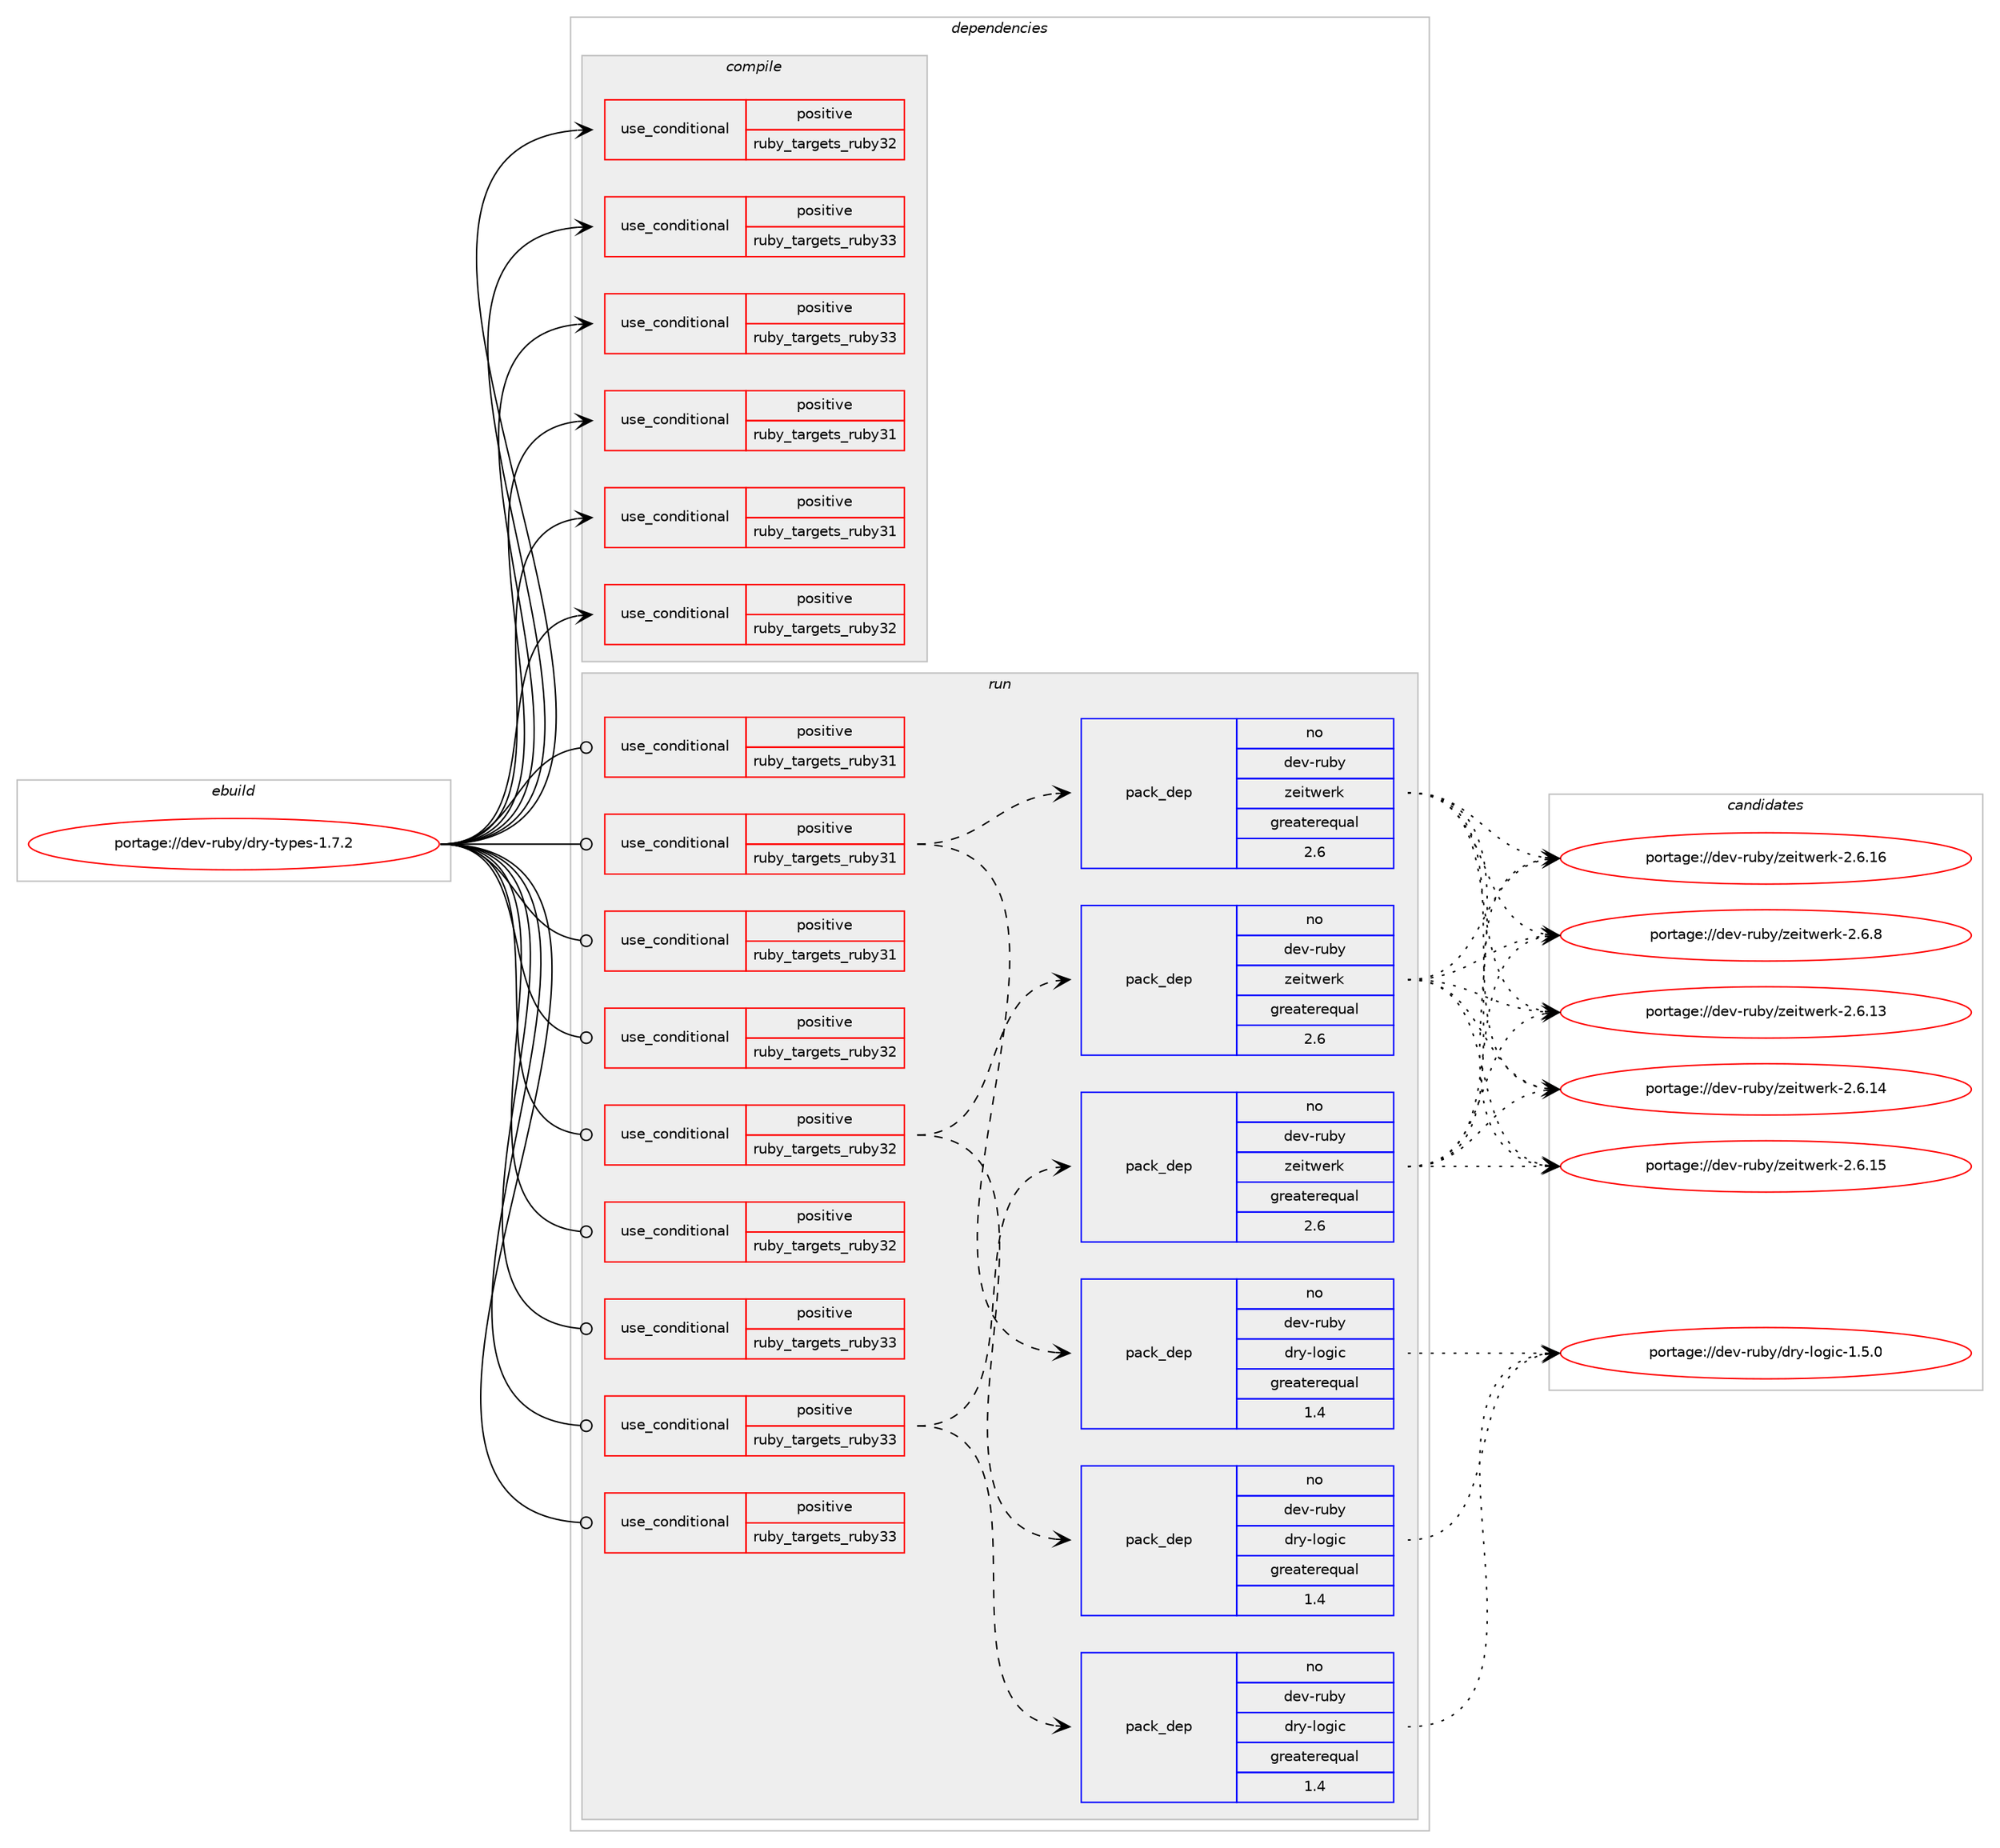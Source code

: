 digraph prolog {

# *************
# Graph options
# *************

newrank=true;
concentrate=true;
compound=true;
graph [rankdir=LR,fontname=Helvetica,fontsize=10,ranksep=1.5];#, ranksep=2.5, nodesep=0.2];
edge  [arrowhead=vee];
node  [fontname=Helvetica,fontsize=10];

# **********
# The ebuild
# **********

subgraph cluster_leftcol {
color=gray;
rank=same;
label=<<i>ebuild</i>>;
id [label="portage://dev-ruby/dry-types-1.7.2", color=red, width=4, href="../dev-ruby/dry-types-1.7.2.svg"];
}

# ****************
# The dependencies
# ****************

subgraph cluster_midcol {
color=gray;
label=<<i>dependencies</i>>;
subgraph cluster_compile {
fillcolor="#eeeeee";
style=filled;
label=<<i>compile</i>>;
subgraph cond45678 {
dependency92699 [label=<<TABLE BORDER="0" CELLBORDER="1" CELLSPACING="0" CELLPADDING="4"><TR><TD ROWSPAN="3" CELLPADDING="10">use_conditional</TD></TR><TR><TD>positive</TD></TR><TR><TD>ruby_targets_ruby31</TD></TR></TABLE>>, shape=none, color=red];
# *** BEGIN UNKNOWN DEPENDENCY TYPE (TODO) ***
# dependency92699 -> package_dependency(portage://dev-ruby/dry-types-1.7.2,install,no,dev-lang,ruby,none,[,,],[slot(3.1)],[])
# *** END UNKNOWN DEPENDENCY TYPE (TODO) ***

}
id:e -> dependency92699:w [weight=20,style="solid",arrowhead="vee"];
subgraph cond45679 {
dependency92700 [label=<<TABLE BORDER="0" CELLBORDER="1" CELLSPACING="0" CELLPADDING="4"><TR><TD ROWSPAN="3" CELLPADDING="10">use_conditional</TD></TR><TR><TD>positive</TD></TR><TR><TD>ruby_targets_ruby31</TD></TR></TABLE>>, shape=none, color=red];
# *** BEGIN UNKNOWN DEPENDENCY TYPE (TODO) ***
# dependency92700 -> package_dependency(portage://dev-ruby/dry-types-1.7.2,install,no,virtual,rubygems,none,[,,],[],[use(enable(ruby_targets_ruby31),negative)])
# *** END UNKNOWN DEPENDENCY TYPE (TODO) ***

}
id:e -> dependency92700:w [weight=20,style="solid",arrowhead="vee"];
subgraph cond45680 {
dependency92701 [label=<<TABLE BORDER="0" CELLBORDER="1" CELLSPACING="0" CELLPADDING="4"><TR><TD ROWSPAN="3" CELLPADDING="10">use_conditional</TD></TR><TR><TD>positive</TD></TR><TR><TD>ruby_targets_ruby32</TD></TR></TABLE>>, shape=none, color=red];
# *** BEGIN UNKNOWN DEPENDENCY TYPE (TODO) ***
# dependency92701 -> package_dependency(portage://dev-ruby/dry-types-1.7.2,install,no,dev-lang,ruby,none,[,,],[slot(3.2)],[])
# *** END UNKNOWN DEPENDENCY TYPE (TODO) ***

}
id:e -> dependency92701:w [weight=20,style="solid",arrowhead="vee"];
subgraph cond45681 {
dependency92702 [label=<<TABLE BORDER="0" CELLBORDER="1" CELLSPACING="0" CELLPADDING="4"><TR><TD ROWSPAN="3" CELLPADDING="10">use_conditional</TD></TR><TR><TD>positive</TD></TR><TR><TD>ruby_targets_ruby32</TD></TR></TABLE>>, shape=none, color=red];
# *** BEGIN UNKNOWN DEPENDENCY TYPE (TODO) ***
# dependency92702 -> package_dependency(portage://dev-ruby/dry-types-1.7.2,install,no,virtual,rubygems,none,[,,],[],[use(enable(ruby_targets_ruby32),negative)])
# *** END UNKNOWN DEPENDENCY TYPE (TODO) ***

}
id:e -> dependency92702:w [weight=20,style="solid",arrowhead="vee"];
subgraph cond45682 {
dependency92703 [label=<<TABLE BORDER="0" CELLBORDER="1" CELLSPACING="0" CELLPADDING="4"><TR><TD ROWSPAN="3" CELLPADDING="10">use_conditional</TD></TR><TR><TD>positive</TD></TR><TR><TD>ruby_targets_ruby33</TD></TR></TABLE>>, shape=none, color=red];
# *** BEGIN UNKNOWN DEPENDENCY TYPE (TODO) ***
# dependency92703 -> package_dependency(portage://dev-ruby/dry-types-1.7.2,install,no,dev-lang,ruby,none,[,,],[slot(3.3)],[])
# *** END UNKNOWN DEPENDENCY TYPE (TODO) ***

}
id:e -> dependency92703:w [weight=20,style="solid",arrowhead="vee"];
subgraph cond45683 {
dependency92704 [label=<<TABLE BORDER="0" CELLBORDER="1" CELLSPACING="0" CELLPADDING="4"><TR><TD ROWSPAN="3" CELLPADDING="10">use_conditional</TD></TR><TR><TD>positive</TD></TR><TR><TD>ruby_targets_ruby33</TD></TR></TABLE>>, shape=none, color=red];
# *** BEGIN UNKNOWN DEPENDENCY TYPE (TODO) ***
# dependency92704 -> package_dependency(portage://dev-ruby/dry-types-1.7.2,install,no,virtual,rubygems,none,[,,],[],[use(enable(ruby_targets_ruby33),negative)])
# *** END UNKNOWN DEPENDENCY TYPE (TODO) ***

}
id:e -> dependency92704:w [weight=20,style="solid",arrowhead="vee"];
}
subgraph cluster_compileandrun {
fillcolor="#eeeeee";
style=filled;
label=<<i>compile and run</i>>;
}
subgraph cluster_run {
fillcolor="#eeeeee";
style=filled;
label=<<i>run</i>>;
subgraph cond45684 {
dependency92705 [label=<<TABLE BORDER="0" CELLBORDER="1" CELLSPACING="0" CELLPADDING="4"><TR><TD ROWSPAN="3" CELLPADDING="10">use_conditional</TD></TR><TR><TD>positive</TD></TR><TR><TD>ruby_targets_ruby31</TD></TR></TABLE>>, shape=none, color=red];
# *** BEGIN UNKNOWN DEPENDENCY TYPE (TODO) ***
# dependency92705 -> package_dependency(portage://dev-ruby/dry-types-1.7.2,run,no,dev-lang,ruby,none,[,,],[slot(3.1)],[])
# *** END UNKNOWN DEPENDENCY TYPE (TODO) ***

}
id:e -> dependency92705:w [weight=20,style="solid",arrowhead="odot"];
subgraph cond45685 {
dependency92706 [label=<<TABLE BORDER="0" CELLBORDER="1" CELLSPACING="0" CELLPADDING="4"><TR><TD ROWSPAN="3" CELLPADDING="10">use_conditional</TD></TR><TR><TD>positive</TD></TR><TR><TD>ruby_targets_ruby31</TD></TR></TABLE>>, shape=none, color=red];
# *** BEGIN UNKNOWN DEPENDENCY TYPE (TODO) ***
# dependency92706 -> package_dependency(portage://dev-ruby/dry-types-1.7.2,run,no,dev-ruby,bigdecimal,none,[,,],[slot(0)],[use(enable(ruby_targets_ruby31),negative)])
# *** END UNKNOWN DEPENDENCY TYPE (TODO) ***

# *** BEGIN UNKNOWN DEPENDENCY TYPE (TODO) ***
# dependency92706 -> package_dependency(portage://dev-ruby/dry-types-1.7.2,run,no,dev-ruby,concurrent-ruby,none,[,,],[slot(1)],[use(enable(ruby_targets_ruby31),negative)])
# *** END UNKNOWN DEPENDENCY TYPE (TODO) ***

# *** BEGIN UNKNOWN DEPENDENCY TYPE (TODO) ***
# dependency92706 -> package_dependency(portage://dev-ruby/dry-types-1.7.2,run,no,dev-ruby,dry-core,none,[,,],[slot(1)],[use(enable(ruby_targets_ruby31),negative)])
# *** END UNKNOWN DEPENDENCY TYPE (TODO) ***

# *** BEGIN UNKNOWN DEPENDENCY TYPE (TODO) ***
# dependency92706 -> package_dependency(portage://dev-ruby/dry-types-1.7.2,run,no,dev-ruby,dry-inflector,none,[,,],[slot(1)],[use(enable(ruby_targets_ruby31),negative)])
# *** END UNKNOWN DEPENDENCY TYPE (TODO) ***

subgraph pack45756 {
dependency92707 [label=<<TABLE BORDER="0" CELLBORDER="1" CELLSPACING="0" CELLPADDING="4" WIDTH="220"><TR><TD ROWSPAN="6" CELLPADDING="30">pack_dep</TD></TR><TR><TD WIDTH="110">no</TD></TR><TR><TD>dev-ruby</TD></TR><TR><TD>dry-logic</TD></TR><TR><TD>greaterequal</TD></TR><TR><TD>1.4</TD></TR></TABLE>>, shape=none, color=blue];
}
dependency92706:e -> dependency92707:w [weight=20,style="dashed",arrowhead="vee"];
subgraph pack45757 {
dependency92708 [label=<<TABLE BORDER="0" CELLBORDER="1" CELLSPACING="0" CELLPADDING="4" WIDTH="220"><TR><TD ROWSPAN="6" CELLPADDING="30">pack_dep</TD></TR><TR><TD WIDTH="110">no</TD></TR><TR><TD>dev-ruby</TD></TR><TR><TD>zeitwerk</TD></TR><TR><TD>greaterequal</TD></TR><TR><TD>2.6</TD></TR></TABLE>>, shape=none, color=blue];
}
dependency92706:e -> dependency92708:w [weight=20,style="dashed",arrowhead="vee"];
}
id:e -> dependency92706:w [weight=20,style="solid",arrowhead="odot"];
subgraph cond45686 {
dependency92709 [label=<<TABLE BORDER="0" CELLBORDER="1" CELLSPACING="0" CELLPADDING="4"><TR><TD ROWSPAN="3" CELLPADDING="10">use_conditional</TD></TR><TR><TD>positive</TD></TR><TR><TD>ruby_targets_ruby31</TD></TR></TABLE>>, shape=none, color=red];
# *** BEGIN UNKNOWN DEPENDENCY TYPE (TODO) ***
# dependency92709 -> package_dependency(portage://dev-ruby/dry-types-1.7.2,run,no,virtual,rubygems,none,[,,],[],[use(enable(ruby_targets_ruby31),negative)])
# *** END UNKNOWN DEPENDENCY TYPE (TODO) ***

}
id:e -> dependency92709:w [weight=20,style="solid",arrowhead="odot"];
subgraph cond45687 {
dependency92710 [label=<<TABLE BORDER="0" CELLBORDER="1" CELLSPACING="0" CELLPADDING="4"><TR><TD ROWSPAN="3" CELLPADDING="10">use_conditional</TD></TR><TR><TD>positive</TD></TR><TR><TD>ruby_targets_ruby32</TD></TR></TABLE>>, shape=none, color=red];
# *** BEGIN UNKNOWN DEPENDENCY TYPE (TODO) ***
# dependency92710 -> package_dependency(portage://dev-ruby/dry-types-1.7.2,run,no,dev-lang,ruby,none,[,,],[slot(3.2)],[])
# *** END UNKNOWN DEPENDENCY TYPE (TODO) ***

}
id:e -> dependency92710:w [weight=20,style="solid",arrowhead="odot"];
subgraph cond45688 {
dependency92711 [label=<<TABLE BORDER="0" CELLBORDER="1" CELLSPACING="0" CELLPADDING="4"><TR><TD ROWSPAN="3" CELLPADDING="10">use_conditional</TD></TR><TR><TD>positive</TD></TR><TR><TD>ruby_targets_ruby32</TD></TR></TABLE>>, shape=none, color=red];
# *** BEGIN UNKNOWN DEPENDENCY TYPE (TODO) ***
# dependency92711 -> package_dependency(portage://dev-ruby/dry-types-1.7.2,run,no,dev-ruby,bigdecimal,none,[,,],[slot(0)],[use(enable(ruby_targets_ruby32),negative)])
# *** END UNKNOWN DEPENDENCY TYPE (TODO) ***

# *** BEGIN UNKNOWN DEPENDENCY TYPE (TODO) ***
# dependency92711 -> package_dependency(portage://dev-ruby/dry-types-1.7.2,run,no,dev-ruby,concurrent-ruby,none,[,,],[slot(1)],[use(enable(ruby_targets_ruby32),negative)])
# *** END UNKNOWN DEPENDENCY TYPE (TODO) ***

# *** BEGIN UNKNOWN DEPENDENCY TYPE (TODO) ***
# dependency92711 -> package_dependency(portage://dev-ruby/dry-types-1.7.2,run,no,dev-ruby,dry-core,none,[,,],[slot(1)],[use(enable(ruby_targets_ruby32),negative)])
# *** END UNKNOWN DEPENDENCY TYPE (TODO) ***

# *** BEGIN UNKNOWN DEPENDENCY TYPE (TODO) ***
# dependency92711 -> package_dependency(portage://dev-ruby/dry-types-1.7.2,run,no,dev-ruby,dry-inflector,none,[,,],[slot(1)],[use(enable(ruby_targets_ruby32),negative)])
# *** END UNKNOWN DEPENDENCY TYPE (TODO) ***

subgraph pack45758 {
dependency92712 [label=<<TABLE BORDER="0" CELLBORDER="1" CELLSPACING="0" CELLPADDING="4" WIDTH="220"><TR><TD ROWSPAN="6" CELLPADDING="30">pack_dep</TD></TR><TR><TD WIDTH="110">no</TD></TR><TR><TD>dev-ruby</TD></TR><TR><TD>dry-logic</TD></TR><TR><TD>greaterequal</TD></TR><TR><TD>1.4</TD></TR></TABLE>>, shape=none, color=blue];
}
dependency92711:e -> dependency92712:w [weight=20,style="dashed",arrowhead="vee"];
subgraph pack45759 {
dependency92713 [label=<<TABLE BORDER="0" CELLBORDER="1" CELLSPACING="0" CELLPADDING="4" WIDTH="220"><TR><TD ROWSPAN="6" CELLPADDING="30">pack_dep</TD></TR><TR><TD WIDTH="110">no</TD></TR><TR><TD>dev-ruby</TD></TR><TR><TD>zeitwerk</TD></TR><TR><TD>greaterequal</TD></TR><TR><TD>2.6</TD></TR></TABLE>>, shape=none, color=blue];
}
dependency92711:e -> dependency92713:w [weight=20,style="dashed",arrowhead="vee"];
}
id:e -> dependency92711:w [weight=20,style="solid",arrowhead="odot"];
subgraph cond45689 {
dependency92714 [label=<<TABLE BORDER="0" CELLBORDER="1" CELLSPACING="0" CELLPADDING="4"><TR><TD ROWSPAN="3" CELLPADDING="10">use_conditional</TD></TR><TR><TD>positive</TD></TR><TR><TD>ruby_targets_ruby32</TD></TR></TABLE>>, shape=none, color=red];
# *** BEGIN UNKNOWN DEPENDENCY TYPE (TODO) ***
# dependency92714 -> package_dependency(portage://dev-ruby/dry-types-1.7.2,run,no,virtual,rubygems,none,[,,],[],[use(enable(ruby_targets_ruby32),negative)])
# *** END UNKNOWN DEPENDENCY TYPE (TODO) ***

}
id:e -> dependency92714:w [weight=20,style="solid",arrowhead="odot"];
subgraph cond45690 {
dependency92715 [label=<<TABLE BORDER="0" CELLBORDER="1" CELLSPACING="0" CELLPADDING="4"><TR><TD ROWSPAN="3" CELLPADDING="10">use_conditional</TD></TR><TR><TD>positive</TD></TR><TR><TD>ruby_targets_ruby33</TD></TR></TABLE>>, shape=none, color=red];
# *** BEGIN UNKNOWN DEPENDENCY TYPE (TODO) ***
# dependency92715 -> package_dependency(portage://dev-ruby/dry-types-1.7.2,run,no,dev-lang,ruby,none,[,,],[slot(3.3)],[])
# *** END UNKNOWN DEPENDENCY TYPE (TODO) ***

}
id:e -> dependency92715:w [weight=20,style="solid",arrowhead="odot"];
subgraph cond45691 {
dependency92716 [label=<<TABLE BORDER="0" CELLBORDER="1" CELLSPACING="0" CELLPADDING="4"><TR><TD ROWSPAN="3" CELLPADDING="10">use_conditional</TD></TR><TR><TD>positive</TD></TR><TR><TD>ruby_targets_ruby33</TD></TR></TABLE>>, shape=none, color=red];
# *** BEGIN UNKNOWN DEPENDENCY TYPE (TODO) ***
# dependency92716 -> package_dependency(portage://dev-ruby/dry-types-1.7.2,run,no,dev-ruby,bigdecimal,none,[,,],[slot(0)],[use(enable(ruby_targets_ruby33),negative)])
# *** END UNKNOWN DEPENDENCY TYPE (TODO) ***

# *** BEGIN UNKNOWN DEPENDENCY TYPE (TODO) ***
# dependency92716 -> package_dependency(portage://dev-ruby/dry-types-1.7.2,run,no,dev-ruby,concurrent-ruby,none,[,,],[slot(1)],[use(enable(ruby_targets_ruby33),negative)])
# *** END UNKNOWN DEPENDENCY TYPE (TODO) ***

# *** BEGIN UNKNOWN DEPENDENCY TYPE (TODO) ***
# dependency92716 -> package_dependency(portage://dev-ruby/dry-types-1.7.2,run,no,dev-ruby,dry-core,none,[,,],[slot(1)],[use(enable(ruby_targets_ruby33),negative)])
# *** END UNKNOWN DEPENDENCY TYPE (TODO) ***

# *** BEGIN UNKNOWN DEPENDENCY TYPE (TODO) ***
# dependency92716 -> package_dependency(portage://dev-ruby/dry-types-1.7.2,run,no,dev-ruby,dry-inflector,none,[,,],[slot(1)],[use(enable(ruby_targets_ruby33),negative)])
# *** END UNKNOWN DEPENDENCY TYPE (TODO) ***

subgraph pack45760 {
dependency92717 [label=<<TABLE BORDER="0" CELLBORDER="1" CELLSPACING="0" CELLPADDING="4" WIDTH="220"><TR><TD ROWSPAN="6" CELLPADDING="30">pack_dep</TD></TR><TR><TD WIDTH="110">no</TD></TR><TR><TD>dev-ruby</TD></TR><TR><TD>dry-logic</TD></TR><TR><TD>greaterequal</TD></TR><TR><TD>1.4</TD></TR></TABLE>>, shape=none, color=blue];
}
dependency92716:e -> dependency92717:w [weight=20,style="dashed",arrowhead="vee"];
subgraph pack45761 {
dependency92718 [label=<<TABLE BORDER="0" CELLBORDER="1" CELLSPACING="0" CELLPADDING="4" WIDTH="220"><TR><TD ROWSPAN="6" CELLPADDING="30">pack_dep</TD></TR><TR><TD WIDTH="110">no</TD></TR><TR><TD>dev-ruby</TD></TR><TR><TD>zeitwerk</TD></TR><TR><TD>greaterequal</TD></TR><TR><TD>2.6</TD></TR></TABLE>>, shape=none, color=blue];
}
dependency92716:e -> dependency92718:w [weight=20,style="dashed",arrowhead="vee"];
}
id:e -> dependency92716:w [weight=20,style="solid",arrowhead="odot"];
subgraph cond45692 {
dependency92719 [label=<<TABLE BORDER="0" CELLBORDER="1" CELLSPACING="0" CELLPADDING="4"><TR><TD ROWSPAN="3" CELLPADDING="10">use_conditional</TD></TR><TR><TD>positive</TD></TR><TR><TD>ruby_targets_ruby33</TD></TR></TABLE>>, shape=none, color=red];
# *** BEGIN UNKNOWN DEPENDENCY TYPE (TODO) ***
# dependency92719 -> package_dependency(portage://dev-ruby/dry-types-1.7.2,run,no,virtual,rubygems,none,[,,],[],[use(enable(ruby_targets_ruby33),negative)])
# *** END UNKNOWN DEPENDENCY TYPE (TODO) ***

}
id:e -> dependency92719:w [weight=20,style="solid",arrowhead="odot"];
}
}

# **************
# The candidates
# **************

subgraph cluster_choices {
rank=same;
color=gray;
label=<<i>candidates</i>>;

subgraph choice45756 {
color=black;
nodesep=1;
choice1001011184511411798121471001141214510811110310599454946534648 [label="portage://dev-ruby/dry-logic-1.5.0", color=red, width=4,href="../dev-ruby/dry-logic-1.5.0.svg"];
dependency92707:e -> choice1001011184511411798121471001141214510811110310599454946534648:w [style=dotted,weight="100"];
}
subgraph choice45757 {
color=black;
nodesep=1;
choice10010111845114117981214712210110511611910111410745504654464951 [label="portage://dev-ruby/zeitwerk-2.6.13", color=red, width=4,href="../dev-ruby/zeitwerk-2.6.13.svg"];
choice10010111845114117981214712210110511611910111410745504654464952 [label="portage://dev-ruby/zeitwerk-2.6.14", color=red, width=4,href="../dev-ruby/zeitwerk-2.6.14.svg"];
choice10010111845114117981214712210110511611910111410745504654464953 [label="portage://dev-ruby/zeitwerk-2.6.15", color=red, width=4,href="../dev-ruby/zeitwerk-2.6.15.svg"];
choice10010111845114117981214712210110511611910111410745504654464954 [label="portage://dev-ruby/zeitwerk-2.6.16", color=red, width=4,href="../dev-ruby/zeitwerk-2.6.16.svg"];
choice100101118451141179812147122101105116119101114107455046544656 [label="portage://dev-ruby/zeitwerk-2.6.8", color=red, width=4,href="../dev-ruby/zeitwerk-2.6.8.svg"];
dependency92708:e -> choice10010111845114117981214712210110511611910111410745504654464951:w [style=dotted,weight="100"];
dependency92708:e -> choice10010111845114117981214712210110511611910111410745504654464952:w [style=dotted,weight="100"];
dependency92708:e -> choice10010111845114117981214712210110511611910111410745504654464953:w [style=dotted,weight="100"];
dependency92708:e -> choice10010111845114117981214712210110511611910111410745504654464954:w [style=dotted,weight="100"];
dependency92708:e -> choice100101118451141179812147122101105116119101114107455046544656:w [style=dotted,weight="100"];
}
subgraph choice45758 {
color=black;
nodesep=1;
choice1001011184511411798121471001141214510811110310599454946534648 [label="portage://dev-ruby/dry-logic-1.5.0", color=red, width=4,href="../dev-ruby/dry-logic-1.5.0.svg"];
dependency92712:e -> choice1001011184511411798121471001141214510811110310599454946534648:w [style=dotted,weight="100"];
}
subgraph choice45759 {
color=black;
nodesep=1;
choice10010111845114117981214712210110511611910111410745504654464951 [label="portage://dev-ruby/zeitwerk-2.6.13", color=red, width=4,href="../dev-ruby/zeitwerk-2.6.13.svg"];
choice10010111845114117981214712210110511611910111410745504654464952 [label="portage://dev-ruby/zeitwerk-2.6.14", color=red, width=4,href="../dev-ruby/zeitwerk-2.6.14.svg"];
choice10010111845114117981214712210110511611910111410745504654464953 [label="portage://dev-ruby/zeitwerk-2.6.15", color=red, width=4,href="../dev-ruby/zeitwerk-2.6.15.svg"];
choice10010111845114117981214712210110511611910111410745504654464954 [label="portage://dev-ruby/zeitwerk-2.6.16", color=red, width=4,href="../dev-ruby/zeitwerk-2.6.16.svg"];
choice100101118451141179812147122101105116119101114107455046544656 [label="portage://dev-ruby/zeitwerk-2.6.8", color=red, width=4,href="../dev-ruby/zeitwerk-2.6.8.svg"];
dependency92713:e -> choice10010111845114117981214712210110511611910111410745504654464951:w [style=dotted,weight="100"];
dependency92713:e -> choice10010111845114117981214712210110511611910111410745504654464952:w [style=dotted,weight="100"];
dependency92713:e -> choice10010111845114117981214712210110511611910111410745504654464953:w [style=dotted,weight="100"];
dependency92713:e -> choice10010111845114117981214712210110511611910111410745504654464954:w [style=dotted,weight="100"];
dependency92713:e -> choice100101118451141179812147122101105116119101114107455046544656:w [style=dotted,weight="100"];
}
subgraph choice45760 {
color=black;
nodesep=1;
choice1001011184511411798121471001141214510811110310599454946534648 [label="portage://dev-ruby/dry-logic-1.5.0", color=red, width=4,href="../dev-ruby/dry-logic-1.5.0.svg"];
dependency92717:e -> choice1001011184511411798121471001141214510811110310599454946534648:w [style=dotted,weight="100"];
}
subgraph choice45761 {
color=black;
nodesep=1;
choice10010111845114117981214712210110511611910111410745504654464951 [label="portage://dev-ruby/zeitwerk-2.6.13", color=red, width=4,href="../dev-ruby/zeitwerk-2.6.13.svg"];
choice10010111845114117981214712210110511611910111410745504654464952 [label="portage://dev-ruby/zeitwerk-2.6.14", color=red, width=4,href="../dev-ruby/zeitwerk-2.6.14.svg"];
choice10010111845114117981214712210110511611910111410745504654464953 [label="portage://dev-ruby/zeitwerk-2.6.15", color=red, width=4,href="../dev-ruby/zeitwerk-2.6.15.svg"];
choice10010111845114117981214712210110511611910111410745504654464954 [label="portage://dev-ruby/zeitwerk-2.6.16", color=red, width=4,href="../dev-ruby/zeitwerk-2.6.16.svg"];
choice100101118451141179812147122101105116119101114107455046544656 [label="portage://dev-ruby/zeitwerk-2.6.8", color=red, width=4,href="../dev-ruby/zeitwerk-2.6.8.svg"];
dependency92718:e -> choice10010111845114117981214712210110511611910111410745504654464951:w [style=dotted,weight="100"];
dependency92718:e -> choice10010111845114117981214712210110511611910111410745504654464952:w [style=dotted,weight="100"];
dependency92718:e -> choice10010111845114117981214712210110511611910111410745504654464953:w [style=dotted,weight="100"];
dependency92718:e -> choice10010111845114117981214712210110511611910111410745504654464954:w [style=dotted,weight="100"];
dependency92718:e -> choice100101118451141179812147122101105116119101114107455046544656:w [style=dotted,weight="100"];
}
}

}
